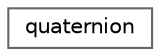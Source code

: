 digraph "Graphical Class Hierarchy"
{
 // LATEX_PDF_SIZE
  bgcolor="transparent";
  edge [fontname=Helvetica,fontsize=10,labelfontname=Helvetica,labelfontsize=10];
  node [fontname=Helvetica,fontsize=10,shape=box,height=0.2,width=0.4];
  rankdir="LR";
  Node0 [id="Node000000",label="quaternion",height=0.2,width=0.4,color="grey40", fillcolor="white", style="filled",URL="$classFoam_1_1quaternion.html",tooltip="Quaternion class used to perform rotations in 3D space."];
}
